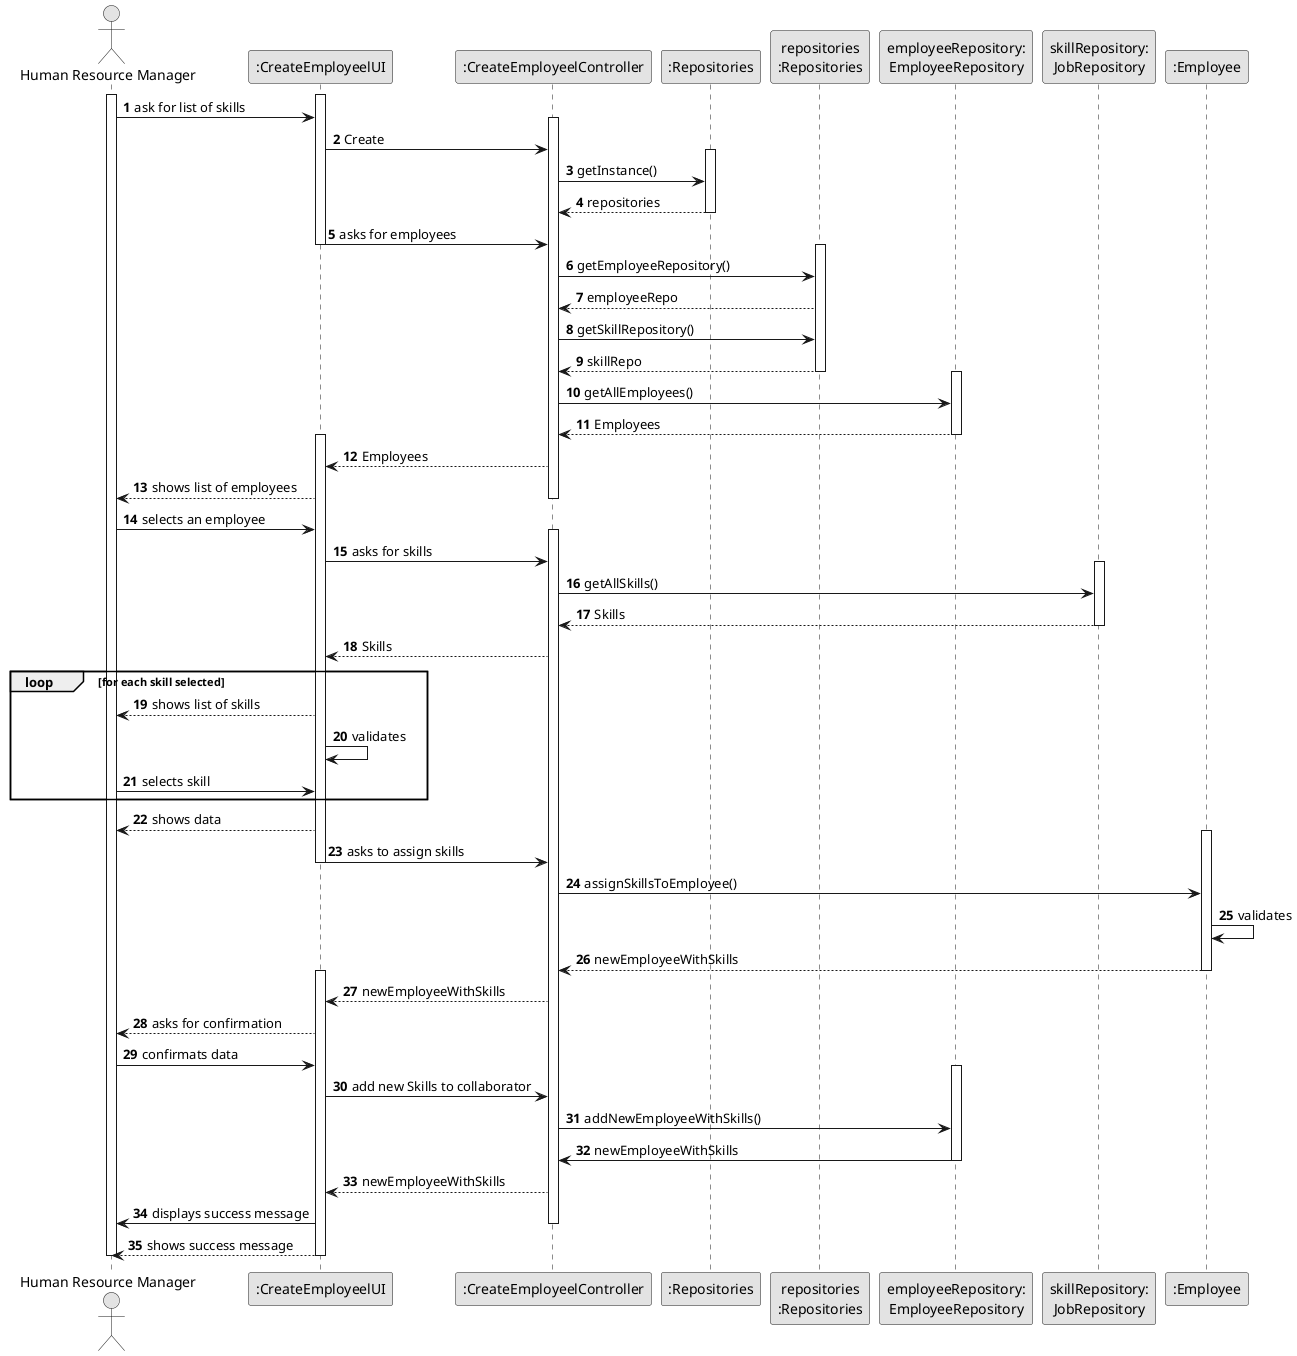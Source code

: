 @startuml
skinparam monochrome true
skinparam packageStyle rectangle
skinparam shadowing false

autonumber

'hide footbox

actor "Human Resource Manager" as HRM
participant ":CreateEmployeelUI" as UI
participant ":CreateEmployeelController" as controller
participant ":Repositories" as singleton
participant "repositories\n:Repositories" as rep
participant "employeeRepository:\nEmployeeRepository" as employeeRep
participant "skillRepository:\nJobRepository" as SkillRep
participant ":Employee" as Employee


activate HRM
activate UI
        HRM -> UI : ask for list of skills

        activate controller

        UI -> controller : Create
        activate singleton
        controller -> singleton :getInstance()
        singleton --> controller : repositories
        deactivate singleton
        UI -> controller :asks for employees
deactivate UI
        activate rep
        controller -> rep : getEmployeeRepository()
        rep --> controller : employeeRepo
        controller -> rep :getSkillRepository()
        rep --> controller : skillRepo
        deactivate rep
        activate employeeRep

        controller -> employeeRep : getAllEmployees()
        employeeRep --> controller : Employees
        deactivate employeeRep
activate UI


        controller --> UI: Employees
        UI --> HRM : shows list of employees
        deactivate controller

        HRM -> UI: selects an employee
        activate controller

        UI -> controller : asks for skills
        activate SkillRep
        controller -> SkillRep : getAllSkills()
        SkillRep --> controller : Skills
        deactivate SkillRep
        controller --> UI : Skills
        loop for each skill selected
        UI --> HRM : shows list of skills
        UI -> UI : validates

        HRM -> UI : selects skill
        end
        UI --> HRM : shows data




        activate Employee
        UI -> controller : asks to assign skills
          deactivate UI
        controller -> Employee : assignSkillsToEmployee()
        Employee -> Employee : validates
        Employee --> controller : newEmployeeWithSkills
        deactivate Employee
activate UI
        controller --> UI : newEmployeeWithSkills
        UI --> HRM : asks for confirmation
        HRM -> UI : confirmats data
        activate employeeRep
        UI -> controller : add new Skills to collaborator
        controller -> employeeRep : addNewEmployeeWithSkills()
        employeeRep -> controller: newEmployeeWithSkills
        deactivate employeeRep
        controller --> UI : newEmployeeWithSkills
        UI -> HRM : displays success message
        deactivate controller
        UI --> HRM : shows success message
         deactivate UI






deactivate HRM

@enduml